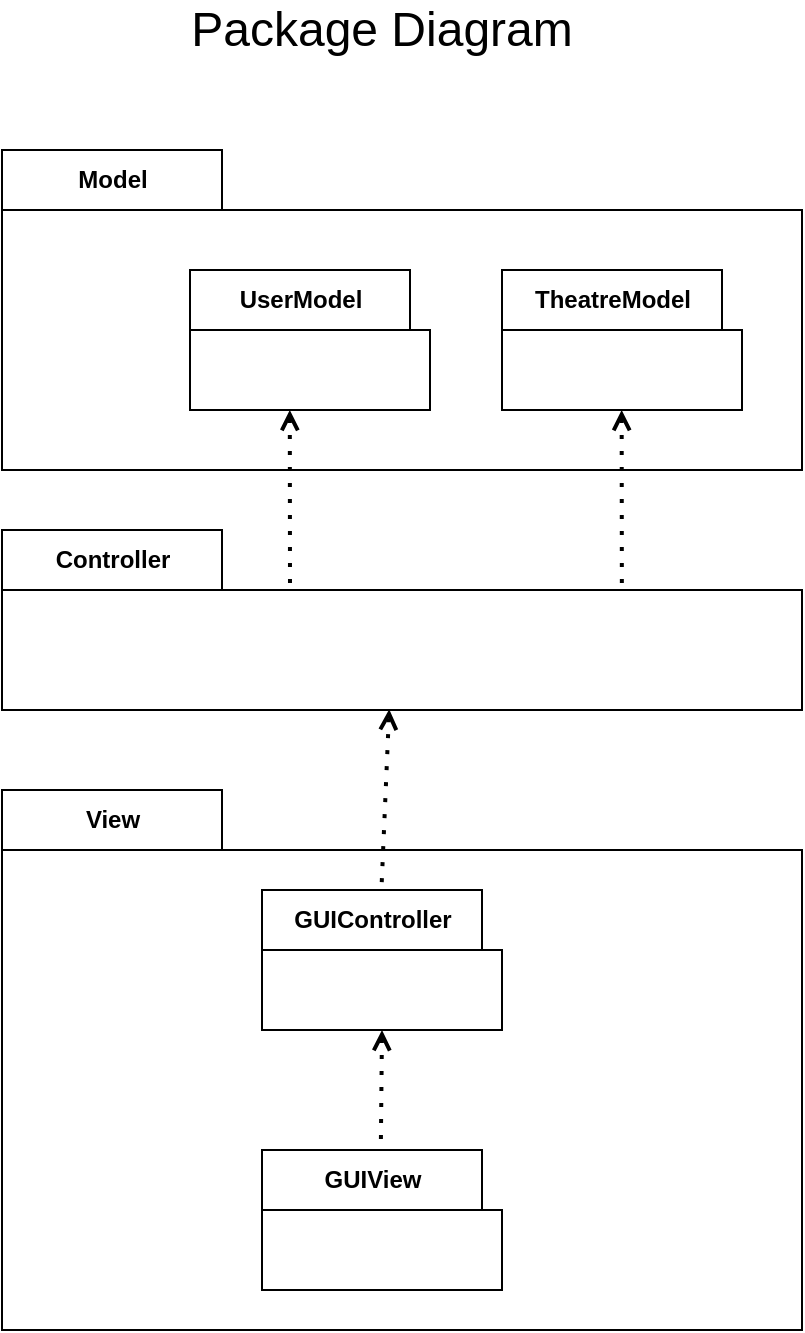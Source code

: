 <mxfile version="13.10.0" type="device"><diagram id="fbNjOzkBDLsvMfg-EPh7" name="Page-1"><mxGraphModel dx="1422" dy="705" grid="1" gridSize="10" guides="1" tooltips="1" connect="1" arrows="1" fold="1" page="1" pageScale="1" pageWidth="827" pageHeight="1169" math="0" shadow="0"><root><mxCell id="0"/><mxCell id="1" parent="0"/><mxCell id="GX7etoR4RFCjPaNLnc0a-2" value="View" style="shape=folder;fontStyle=1;tabWidth=110;tabHeight=30;tabPosition=left;html=1;boundedLbl=1;labelInHeader=1;" vertex="1" parent="1"><mxGeometry x="200" y="410" width="400" height="270" as="geometry"/></mxCell><mxCell id="GX7etoR4RFCjPaNLnc0a-4" value="GUIView" style="shape=folder;fontStyle=1;tabWidth=110;tabHeight=30;tabPosition=left;html=1;boundedLbl=1;labelInHeader=1;" vertex="1" parent="1"><mxGeometry x="330" y="590" width="120" height="70" as="geometry"/></mxCell><mxCell id="GX7etoR4RFCjPaNLnc0a-6" value="GUIController" style="shape=folder;fontStyle=1;tabWidth=110;tabHeight=30;tabPosition=left;html=1;boundedLbl=1;labelInHeader=1;" vertex="1" parent="1"><mxGeometry x="330" y="460" width="120" height="70" as="geometry"/></mxCell><mxCell id="GX7etoR4RFCjPaNLnc0a-8" value="Controller" style="shape=folder;fontStyle=1;tabWidth=110;tabHeight=30;tabPosition=left;html=1;boundedLbl=1;labelInHeader=1;" vertex="1" parent="1"><mxGeometry x="200" y="280" width="400" height="90" as="geometry"/></mxCell><mxCell id="GX7etoR4RFCjPaNLnc0a-9" value="Model" style="shape=folder;fontStyle=1;tabWidth=110;tabHeight=30;tabPosition=left;html=1;boundedLbl=1;labelInHeader=1;" vertex="1" parent="1"><mxGeometry x="200" y="90" width="400" height="160" as="geometry"/></mxCell><mxCell id="GX7etoR4RFCjPaNLnc0a-10" value="UserModel" style="shape=folder;fontStyle=1;tabWidth=110;tabHeight=30;tabPosition=left;html=1;boundedLbl=1;labelInHeader=1;" vertex="1" parent="1"><mxGeometry x="294" y="150" width="120" height="70" as="geometry"/></mxCell><mxCell id="GX7etoR4RFCjPaNLnc0a-11" value="TheatreModel" style="shape=folder;fontStyle=1;tabWidth=110;tabHeight=30;tabPosition=left;html=1;boundedLbl=1;labelInHeader=1;" vertex="1" parent="1"><mxGeometry x="450" y="150" width="120" height="70" as="geometry"/></mxCell><mxCell id="GX7etoR4RFCjPaNLnc0a-12" value="" style="endArrow=none;dashed=1;html=1;dashPattern=1 3;strokeWidth=2;exitX=0.5;exitY=1;exitDx=0;exitDy=0;exitPerimeter=0;entryX=0.495;entryY=-0.002;entryDx=0;entryDy=0;entryPerimeter=0;startArrow=open;startFill=0;" edge="1" parent="1" source="GX7etoR4RFCjPaNLnc0a-6" target="GX7etoR4RFCjPaNLnc0a-4"><mxGeometry width="50" height="50" relative="1" as="geometry"><mxPoint x="160" y="470" as="sourcePoint"/><mxPoint x="160" y="510" as="targetPoint"/></mxGeometry></mxCell><mxCell id="GX7etoR4RFCjPaNLnc0a-13" value="" style="endArrow=none;dashed=1;html=1;dashPattern=1 3;strokeWidth=2;exitX=0.484;exitY=0.996;exitDx=0;exitDy=0;exitPerimeter=0;entryX=0.495;entryY=-0.002;entryDx=0;entryDy=0;entryPerimeter=0;startArrow=open;startFill=0;" edge="1" parent="1" source="GX7etoR4RFCjPaNLnc0a-8"><mxGeometry width="50" height="50" relative="1" as="geometry"><mxPoint x="390.3" y="400.14" as="sourcePoint"/><mxPoint x="389.7" y="460" as="targetPoint"/></mxGeometry></mxCell><mxCell id="GX7etoR4RFCjPaNLnc0a-14" value="" style="endArrow=none;dashed=1;html=1;dashPattern=1 3;strokeWidth=2;exitX=0.484;exitY=0.996;exitDx=0;exitDy=0;exitPerimeter=0;entryX=0.36;entryY=0.344;entryDx=0;entryDy=0;entryPerimeter=0;startArrow=open;startFill=0;" edge="1" parent="1" target="GX7etoR4RFCjPaNLnc0a-8"><mxGeometry width="50" height="50" relative="1" as="geometry"><mxPoint x="343.9" y="220" as="sourcePoint"/><mxPoint x="340.0" y="310.36" as="targetPoint"/></mxGeometry></mxCell><mxCell id="GX7etoR4RFCjPaNLnc0a-15" value="" style="endArrow=none;dashed=1;html=1;dashPattern=1 3;strokeWidth=2;exitX=0.484;exitY=0.996;exitDx=0;exitDy=0;exitPerimeter=0;entryX=0.36;entryY=0.344;entryDx=0;entryDy=0;entryPerimeter=0;startArrow=open;startFill=0;" edge="1" parent="1"><mxGeometry width="50" height="50" relative="1" as="geometry"><mxPoint x="509.83" y="220" as="sourcePoint"/><mxPoint x="509.93" y="310.96" as="targetPoint"/></mxGeometry></mxCell><mxCell id="GX7etoR4RFCjPaNLnc0a-18" value="&lt;span style=&quot;font-size: 24px&quot;&gt;Package Diagram&lt;/span&gt;" style="text;html=1;strokeColor=none;fillColor=none;align=center;verticalAlign=middle;whiteSpace=wrap;rounded=0;" vertex="1" parent="1"><mxGeometry x="250" y="20" width="280" height="20" as="geometry"/></mxCell></root></mxGraphModel></diagram></mxfile>